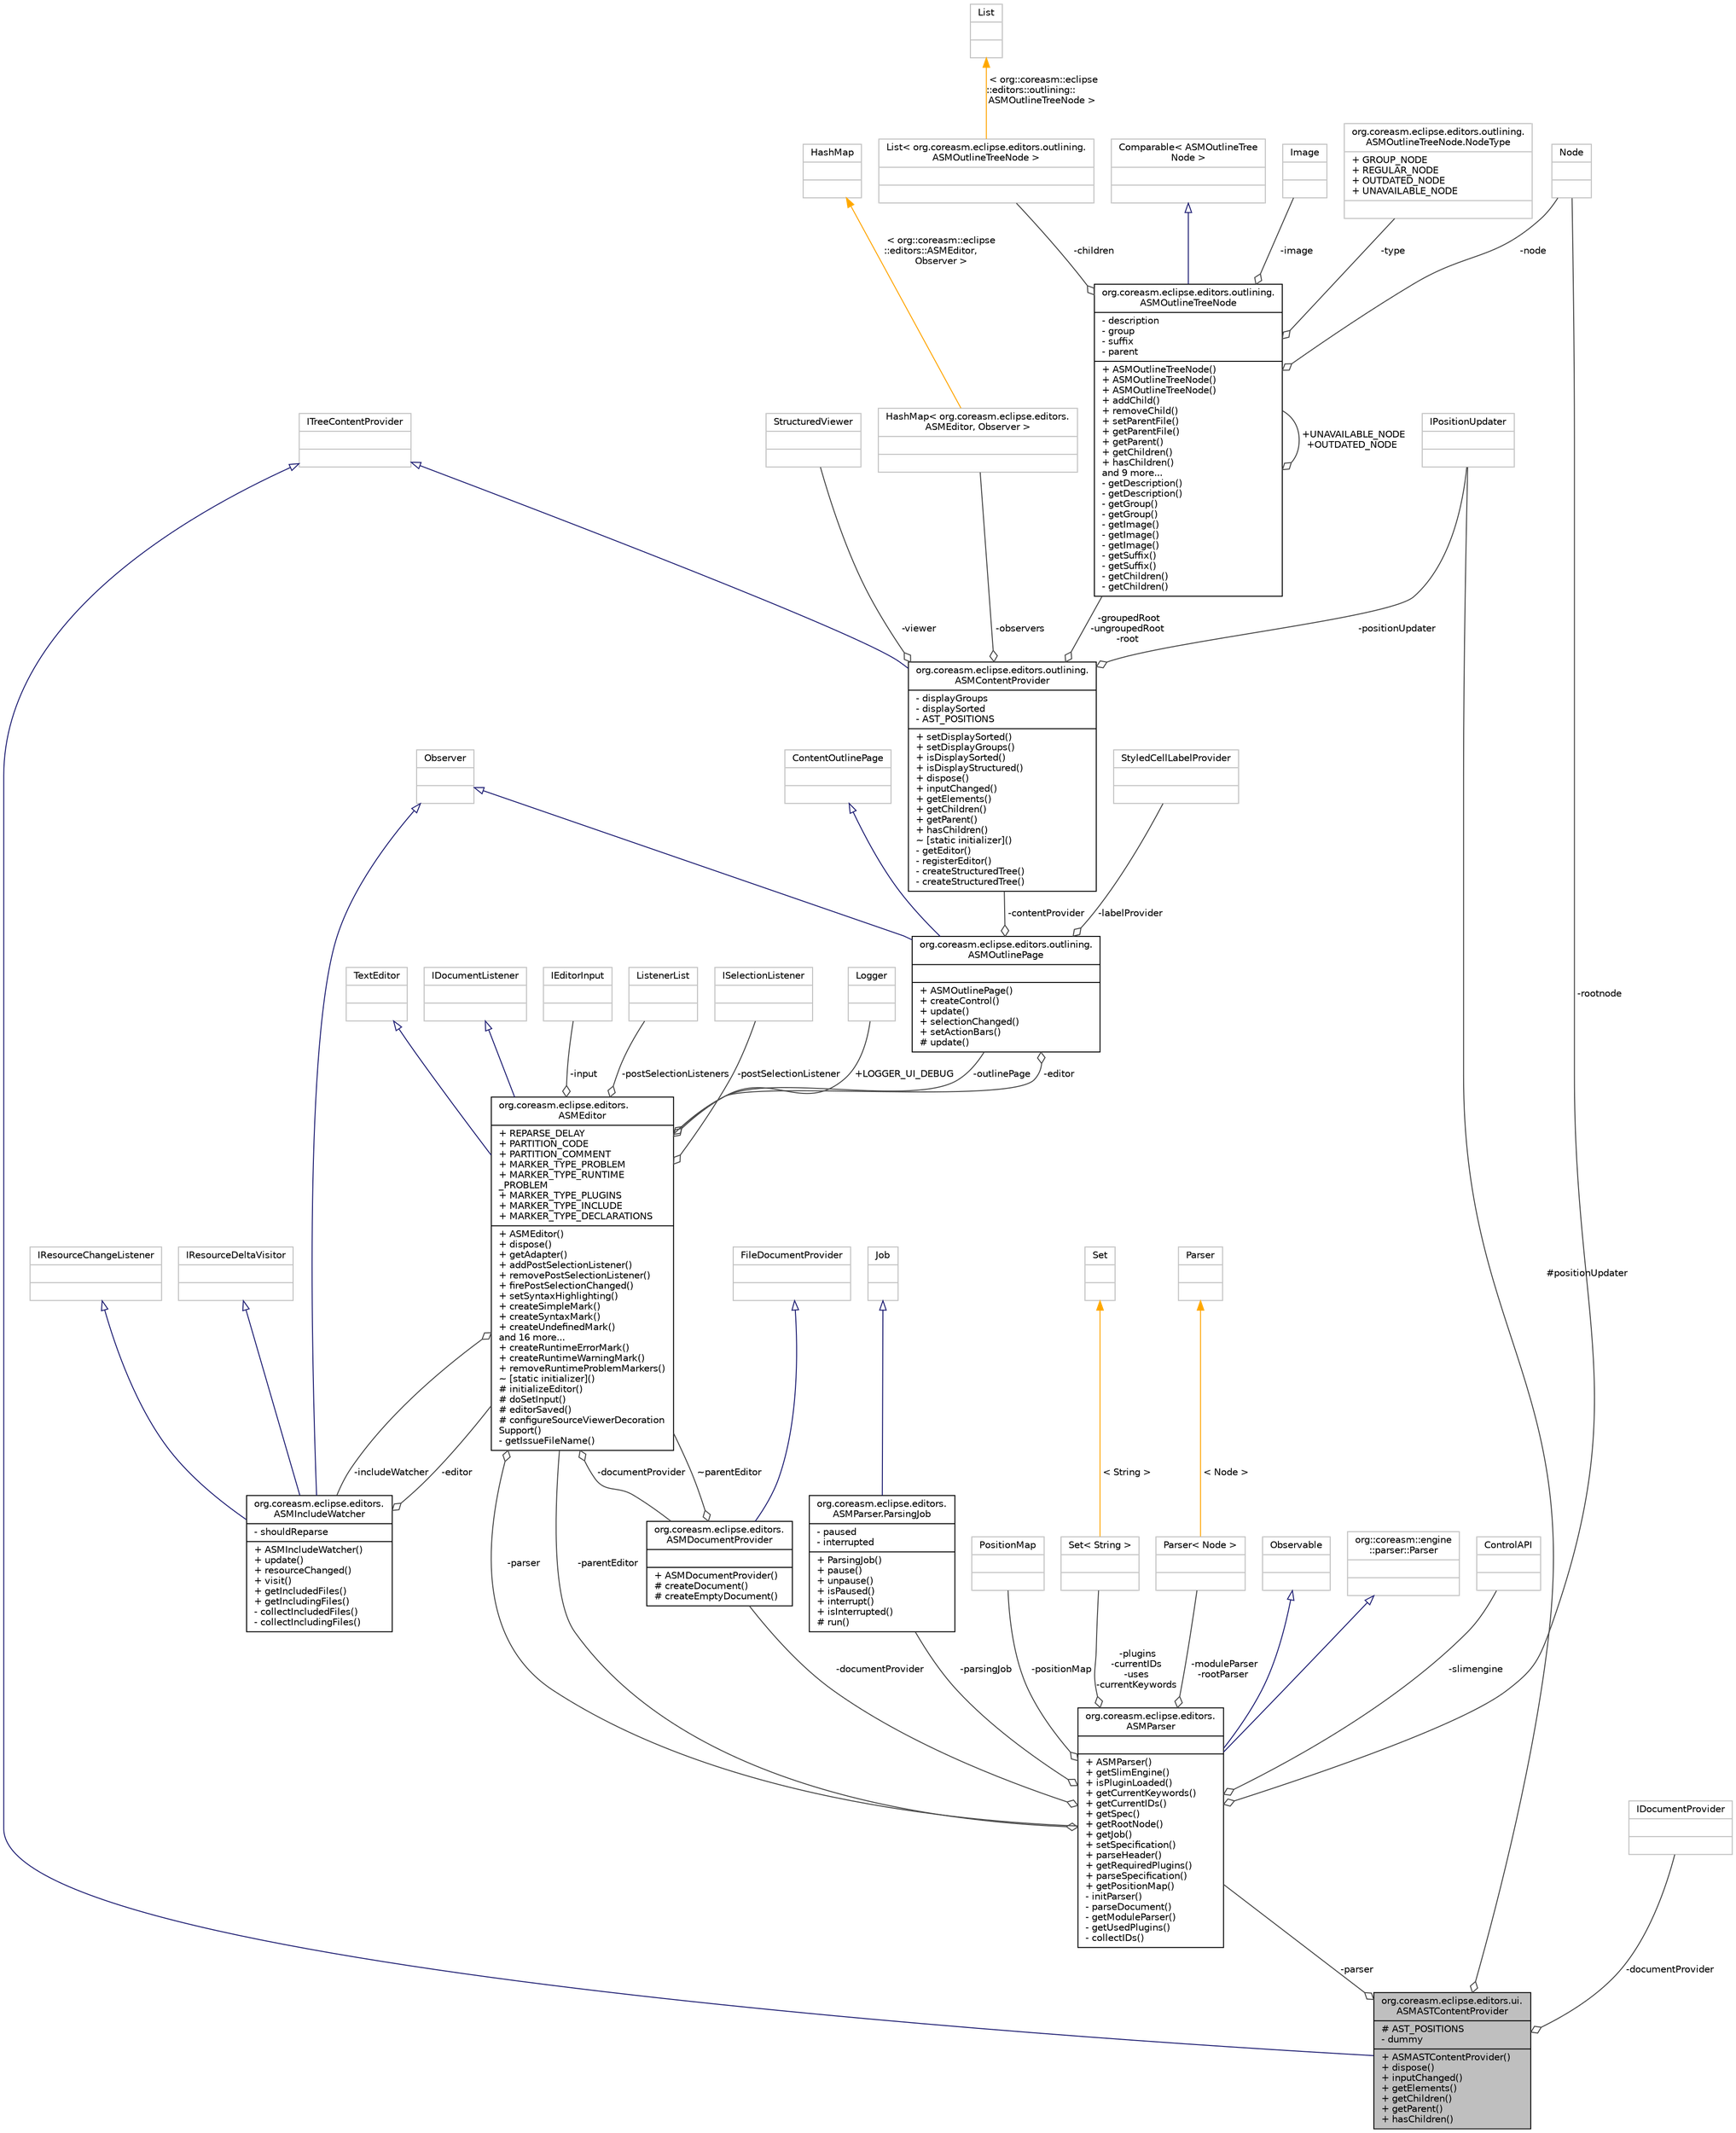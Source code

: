 digraph "org.coreasm.eclipse.editors.ui.ASMASTContentProvider"
{
  bgcolor="transparent";
  edge [fontname="Helvetica",fontsize="10",labelfontname="Helvetica",labelfontsize="10"];
  node [fontname="Helvetica",fontsize="10",shape=record];
  Node1 [label="{org.coreasm.eclipse.editors.ui.\lASMASTContentProvider\n|# AST_POSITIONS\l- dummy\l|+ ASMASTContentProvider()\l+ dispose()\l+ inputChanged()\l+ getElements()\l+ getChildren()\l+ getParent()\l+ hasChildren()\l}",height=0.2,width=0.4,color="black", fillcolor="grey75", style="filled" fontcolor="black"];
  Node2 -> Node1 [dir="back",color="midnightblue",fontsize="10",style="solid",arrowtail="onormal",fontname="Helvetica"];
  Node2 [label="{ITreeContentProvider\n||}",height=0.2,width=0.4,color="grey75"];
  Node3 -> Node1 [color="grey25",fontsize="10",style="solid",label=" -parser" ,arrowhead="odiamond",fontname="Helvetica"];
  Node3 [label="{org.coreasm.eclipse.editors.\lASMParser\n||+ ASMParser()\l+ getSlimEngine()\l+ isPluginLoaded()\l+ getCurrentKeywords()\l+ getCurrentIDs()\l+ getSpec()\l+ getRootNode()\l+ getJob()\l+ setSpecification()\l+ parseHeader()\l+ getRequiredPlugins()\l+ parseSpecification()\l+ getPositionMap()\l- initParser()\l- parseDocument()\l- getModuleParser()\l- getUsedPlugins()\l- collectIDs()\l}",height=0.2,width=0.4,color="black",URL="$classorg_1_1coreasm_1_1eclipse_1_1editors_1_1ASMParser.html",tooltip="This class organizes the parsing of CoreASM specifications. "];
  Node4 -> Node3 [dir="back",color="midnightblue",fontsize="10",style="solid",arrowtail="onormal",fontname="Helvetica"];
  Node4 [label="{Observable\n||}",height=0.2,width=0.4,color="grey75"];
  Node5 -> Node3 [dir="back",color="midnightblue",fontsize="10",style="solid",arrowtail="onormal",fontname="Helvetica"];
  Node5 [label="{org::coreasm::engine\l::parser::Parser\n||}",height=0.2,width=0.4,color="grey75"];
  Node6 -> Node3 [color="grey25",fontsize="10",style="solid",label=" -slimengine" ,arrowhead="odiamond",fontname="Helvetica"];
  Node6 [label="{ControlAPI\n||}",height=0.2,width=0.4,color="grey75"];
  Node7 -> Node3 [color="grey25",fontsize="10",style="solid",label=" -rootnode" ,arrowhead="odiamond",fontname="Helvetica"];
  Node7 [label="{Node\n||}",height=0.2,width=0.4,color="grey75"];
  Node8 -> Node3 [color="grey25",fontsize="10",style="solid",label=" -documentProvider" ,arrowhead="odiamond",fontname="Helvetica"];
  Node8 [label="{org.coreasm.eclipse.editors.\lASMDocumentProvider\n||+ ASMDocumentProvider()\l# createDocument()\l# createEmptyDocument()\l}",height=0.2,width=0.4,color="black",URL="$classorg_1_1coreasm_1_1eclipse_1_1editors_1_1ASMDocumentProvider.html",tooltip="This class is a DocumentProvider for ASMDocuments stored as files. "];
  Node9 -> Node8 [dir="back",color="midnightblue",fontsize="10",style="solid",arrowtail="onormal",fontname="Helvetica"];
  Node9 [label="{FileDocumentProvider\n||}",height=0.2,width=0.4,color="grey75"];
  Node10 -> Node8 [color="grey25",fontsize="10",style="solid",label=" ~parentEditor" ,arrowhead="odiamond",fontname="Helvetica"];
  Node10 [label="{org.coreasm.eclipse.editors.\lASMEditor\n|+ REPARSE_DELAY\l+ PARTITION_CODE\l+ PARTITION_COMMENT\l+ MARKER_TYPE_PROBLEM\l+ MARKER_TYPE_RUNTIME\l_PROBLEM\l+ MARKER_TYPE_PLUGINS\l+ MARKER_TYPE_INCLUDE\l+ MARKER_TYPE_DECLARATIONS\l|+ ASMEditor()\l+ dispose()\l+ getAdapter()\l+ addPostSelectionListener()\l+ removePostSelectionListener()\l+ firePostSelectionChanged()\l+ setSyntaxHighlighting()\l+ createSimpleMark()\l+ createSyntaxMark()\l+ createUndefinedMark()\land 16 more...\l+ createRuntimeErrorMark()\l+ createRuntimeWarningMark()\l+ removeRuntimeProblemMarkers()\l~ [static initializer]()\l# initializeEditor()\l# doSetInput()\l# editorSaved()\l# configureSourceViewerDecoration\lSupport()\l- getIssueFileName()\l}",height=0.2,width=0.4,color="black",URL="$classorg_1_1coreasm_1_1eclipse_1_1editors_1_1ASMEditor.html",tooltip="The ASMEditor class is the root class of each CoreASM editor which initiates all other classes of the..."];
  Node11 -> Node10 [dir="back",color="midnightblue",fontsize="10",style="solid",arrowtail="onormal",fontname="Helvetica"];
  Node11 [label="{TextEditor\n||}",height=0.2,width=0.4,color="grey75"];
  Node12 -> Node10 [dir="back",color="midnightblue",fontsize="10",style="solid",arrowtail="onormal",fontname="Helvetica"];
  Node12 [label="{IDocumentListener\n||}",height=0.2,width=0.4,color="grey75"];
  Node13 -> Node10 [color="grey25",fontsize="10",style="solid",label=" -input" ,arrowhead="odiamond",fontname="Helvetica"];
  Node13 [label="{IEditorInput\n||}",height=0.2,width=0.4,color="grey75"];
  Node14 -> Node10 [color="grey25",fontsize="10",style="solid",label=" -postSelectionListeners" ,arrowhead="odiamond",fontname="Helvetica"];
  Node14 [label="{ListenerList\n||}",height=0.2,width=0.4,color="grey75"];
  Node15 -> Node10 [color="grey25",fontsize="10",style="solid",label=" -postSelectionListener" ,arrowhead="odiamond",fontname="Helvetica"];
  Node15 [label="{ISelectionListener\n||}",height=0.2,width=0.4,color="grey75"];
  Node8 -> Node10 [color="grey25",fontsize="10",style="solid",label=" -documentProvider" ,arrowhead="odiamond",fontname="Helvetica"];
  Node16 -> Node10 [color="grey25",fontsize="10",style="solid",label=" +LOGGER_UI_DEBUG" ,arrowhead="odiamond",fontname="Helvetica"];
  Node16 [label="{Logger\n||}",height=0.2,width=0.4,color="grey75"];
  Node17 -> Node10 [color="grey25",fontsize="10",style="solid",label=" -includeWatcher" ,arrowhead="odiamond",fontname="Helvetica"];
  Node17 [label="{org.coreasm.eclipse.editors.\lASMIncludeWatcher\n|- shouldReparse\l|+ ASMIncludeWatcher()\l+ update()\l+ resourceChanged()\l+ visit()\l+ getIncludedFiles()\l+ getIncludingFiles()\l- collectIncludedFiles()\l- collectIncludingFiles()\l}",height=0.2,width=0.4,color="black",URL="$classorg_1_1coreasm_1_1eclipse_1_1editors_1_1ASMIncludeWatcher.html",tooltip="The IncludeWatcher watches included specifications. "];
  Node18 -> Node17 [dir="back",color="midnightblue",fontsize="10",style="solid",arrowtail="onormal",fontname="Helvetica"];
  Node18 [label="{Observer\n||}",height=0.2,width=0.4,color="grey75"];
  Node19 -> Node17 [dir="back",color="midnightblue",fontsize="10",style="solid",arrowtail="onormal",fontname="Helvetica"];
  Node19 [label="{IResourceChangeListener\n||}",height=0.2,width=0.4,color="grey75"];
  Node20 -> Node17 [dir="back",color="midnightblue",fontsize="10",style="solid",arrowtail="onormal",fontname="Helvetica"];
  Node20 [label="{IResourceDeltaVisitor\n||}",height=0.2,width=0.4,color="grey75"];
  Node10 -> Node17 [color="grey25",fontsize="10",style="solid",label=" -editor" ,arrowhead="odiamond",fontname="Helvetica"];
  Node3 -> Node10 [color="grey25",fontsize="10",style="solid",label=" -parser" ,arrowhead="odiamond",fontname="Helvetica"];
  Node21 -> Node10 [color="grey25",fontsize="10",style="solid",label=" -outlinePage" ,arrowhead="odiamond",fontname="Helvetica"];
  Node21 [label="{org.coreasm.eclipse.editors.outlining.\lASMOutlinePage\n||+ ASMOutlinePage()\l+ createControl()\l+ update()\l+ selectionChanged()\l+ setActionBars()\l# update()\l}",height=0.2,width=0.4,color="black",URL="$classorg_1_1coreasm_1_1eclipse_1_1editors_1_1outlining_1_1ASMOutlinePage.html"];
  Node22 -> Node21 [dir="back",color="midnightblue",fontsize="10",style="solid",arrowtail="onormal",fontname="Helvetica"];
  Node22 [label="{ContentOutlinePage\n||}",height=0.2,width=0.4,color="grey75"];
  Node18 -> Node21 [dir="back",color="midnightblue",fontsize="10",style="solid",arrowtail="onormal",fontname="Helvetica"];
  Node10 -> Node21 [color="grey25",fontsize="10",style="solid",label=" -editor" ,arrowhead="odiamond",fontname="Helvetica"];
  Node23 -> Node21 [color="grey25",fontsize="10",style="solid",label=" -contentProvider" ,arrowhead="odiamond",fontname="Helvetica"];
  Node23 [label="{org.coreasm.eclipse.editors.outlining.\lASMContentProvider\n|- displayGroups\l- displaySorted\l- AST_POSITIONS\l|+ setDisplaySorted()\l+ setDisplayGroups()\l+ isDisplaySorted()\l+ isDisplayStructured()\l+ dispose()\l+ inputChanged()\l+ getElements()\l+ getChildren()\l+ getParent()\l+ hasChildren()\l~ [static initializer]()\l- getEditor()\l- registerEditor()\l- createStructuredTree()\l- createStructuredTree()\l}",height=0.2,width=0.4,color="black",URL="$classorg_1_1coreasm_1_1eclipse_1_1editors_1_1outlining_1_1ASMContentProvider.html"];
  Node2 -> Node23 [dir="back",color="midnightblue",fontsize="10",style="solid",arrowtail="onormal",fontname="Helvetica"];
  Node24 -> Node23 [color="grey25",fontsize="10",style="solid",label=" -viewer" ,arrowhead="odiamond",fontname="Helvetica"];
  Node24 [label="{StructuredViewer\n||}",height=0.2,width=0.4,color="grey75"];
  Node25 -> Node23 [color="grey25",fontsize="10",style="solid",label=" -observers" ,arrowhead="odiamond",fontname="Helvetica"];
  Node25 [label="{HashMap\< org.coreasm.eclipse.editors.\lASMEditor, Observer \>\n||}",height=0.2,width=0.4,color="grey75"];
  Node26 -> Node25 [dir="back",color="orange",fontsize="10",style="solid",label=" \< org::coreasm::eclipse\l::editors::ASMEditor,\l Observer \>" ,fontname="Helvetica"];
  Node26 [label="{HashMap\n||}",height=0.2,width=0.4,color="grey75"];
  Node27 -> Node23 [color="grey25",fontsize="10",style="solid",label=" -groupedRoot\n-ungroupedRoot\n-root" ,arrowhead="odiamond",fontname="Helvetica"];
  Node27 [label="{org.coreasm.eclipse.editors.outlining.\lASMOutlineTreeNode\n|- description\l- group\l- suffix\l- parent\l|+ ASMOutlineTreeNode()\l+ ASMOutlineTreeNode()\l+ ASMOutlineTreeNode()\l+ addChild()\l+ removeChild()\l+ setParentFile()\l+ getParentFile()\l+ getParent()\l+ getChildren()\l+ hasChildren()\land 9 more...\l- getDescription()\l- getDescription()\l- getGroup()\l- getGroup()\l- getImage()\l- getImage()\l- getImage()\l- getSuffix()\l- getSuffix()\l- getChildren()\l- getChildren()\l}",height=0.2,width=0.4,color="black",URL="$classorg_1_1coreasm_1_1eclipse_1_1editors_1_1outlining_1_1ASMOutlineTreeNode.html"];
  Node28 -> Node27 [dir="back",color="midnightblue",fontsize="10",style="solid",arrowtail="onormal",fontname="Helvetica"];
  Node28 [label="{Comparable\< ASMOutlineTree\lNode \>\n||}",height=0.2,width=0.4,color="grey75"];
  Node29 -> Node27 [color="grey25",fontsize="10",style="solid",label=" -type" ,arrowhead="odiamond",fontname="Helvetica"];
  Node29 [label="{org.coreasm.eclipse.editors.outlining.\lASMOutlineTreeNode.NodeType\n|+ GROUP_NODE\l+ REGULAR_NODE\l+ OUTDATED_NODE\l+ UNAVAILABLE_NODE\l|}",height=0.2,width=0.4,color="grey75"];
  Node7 -> Node27 [color="grey25",fontsize="10",style="solid",label=" -node" ,arrowhead="odiamond",fontname="Helvetica"];
  Node27 -> Node27 [color="grey25",fontsize="10",style="solid",label=" +UNAVAILABLE_NODE\n+OUTDATED_NODE" ,arrowhead="odiamond",fontname="Helvetica"];
  Node30 -> Node27 [color="grey25",fontsize="10",style="solid",label=" -children" ,arrowhead="odiamond",fontname="Helvetica"];
  Node30 [label="{List\< org.coreasm.eclipse.editors.outlining.\lASMOutlineTreeNode \>\n||}",height=0.2,width=0.4,color="grey75"];
  Node31 -> Node30 [dir="back",color="orange",fontsize="10",style="solid",label=" \< org::coreasm::eclipse\l::editors::outlining::\lASMOutlineTreeNode \>" ,fontname="Helvetica"];
  Node31 [label="{List\n||}",height=0.2,width=0.4,color="grey75"];
  Node32 -> Node27 [color="grey25",fontsize="10",style="solid",label=" -image" ,arrowhead="odiamond",fontname="Helvetica"];
  Node32 [label="{Image\n||}",height=0.2,width=0.4,color="grey75"];
  Node33 -> Node23 [color="grey25",fontsize="10",style="solid",label=" -positionUpdater" ,arrowhead="odiamond",fontname="Helvetica"];
  Node33 [label="{IPositionUpdater\n||}",height=0.2,width=0.4,color="grey75"];
  Node34 -> Node21 [color="grey25",fontsize="10",style="solid",label=" -labelProvider" ,arrowhead="odiamond",fontname="Helvetica"];
  Node34 [label="{StyledCellLabelProvider\n||}",height=0.2,width=0.4,color="grey75"];
  Node10 -> Node3 [color="grey25",fontsize="10",style="solid",label=" -parentEditor" ,arrowhead="odiamond",fontname="Helvetica"];
  Node35 -> Node3 [color="grey25",fontsize="10",style="solid",label=" -parsingJob" ,arrowhead="odiamond",fontname="Helvetica"];
  Node35 [label="{org.coreasm.eclipse.editors.\lASMParser.ParsingJob\n|- paused\l- interrupted\l|+ ParsingJob()\l+ pause()\l+ unpause()\l+ isPaused()\l+ interrupt()\l+ isInterrupted()\l# run()\l}",height=0.2,width=0.4,color="black",URL="$classorg_1_1coreasm_1_1eclipse_1_1editors_1_1ASMParser_1_1ParsingJob.html",tooltip="This class manages the running of the parser. "];
  Node36 -> Node35 [dir="back",color="midnightblue",fontsize="10",style="solid",arrowtail="onormal",fontname="Helvetica"];
  Node36 [label="{Job\n||}",height=0.2,width=0.4,color="grey75"];
  Node37 -> Node3 [color="grey25",fontsize="10",style="solid",label=" -plugins\n-currentIDs\n-uses\n-currentKeywords" ,arrowhead="odiamond",fontname="Helvetica"];
  Node37 [label="{Set\< String \>\n||}",height=0.2,width=0.4,color="grey75"];
  Node38 -> Node37 [dir="back",color="orange",fontsize="10",style="solid",label=" \< String \>" ,fontname="Helvetica"];
  Node38 [label="{Set\n||}",height=0.2,width=0.4,color="grey75"];
  Node39 -> Node3 [color="grey25",fontsize="10",style="solid",label=" -positionMap" ,arrowhead="odiamond",fontname="Helvetica"];
  Node39 [label="{PositionMap\n||}",height=0.2,width=0.4,color="grey75"];
  Node40 -> Node3 [color="grey25",fontsize="10",style="solid",label=" -moduleParser\n-rootParser" ,arrowhead="odiamond",fontname="Helvetica"];
  Node40 [label="{Parser\< Node \>\n||}",height=0.2,width=0.4,color="grey75"];
  Node41 -> Node40 [dir="back",color="orange",fontsize="10",style="solid",label=" \< Node \>" ,fontname="Helvetica"];
  Node41 [label="{Parser\n||}",height=0.2,width=0.4,color="grey75"];
  Node33 -> Node1 [color="grey25",fontsize="10",style="solid",label=" #positionUpdater" ,arrowhead="odiamond",fontname="Helvetica"];
  Node42 -> Node1 [color="grey25",fontsize="10",style="solid",label=" -documentProvider" ,arrowhead="odiamond",fontname="Helvetica"];
  Node42 [label="{IDocumentProvider\n||}",height=0.2,width=0.4,color="grey75"];
}
